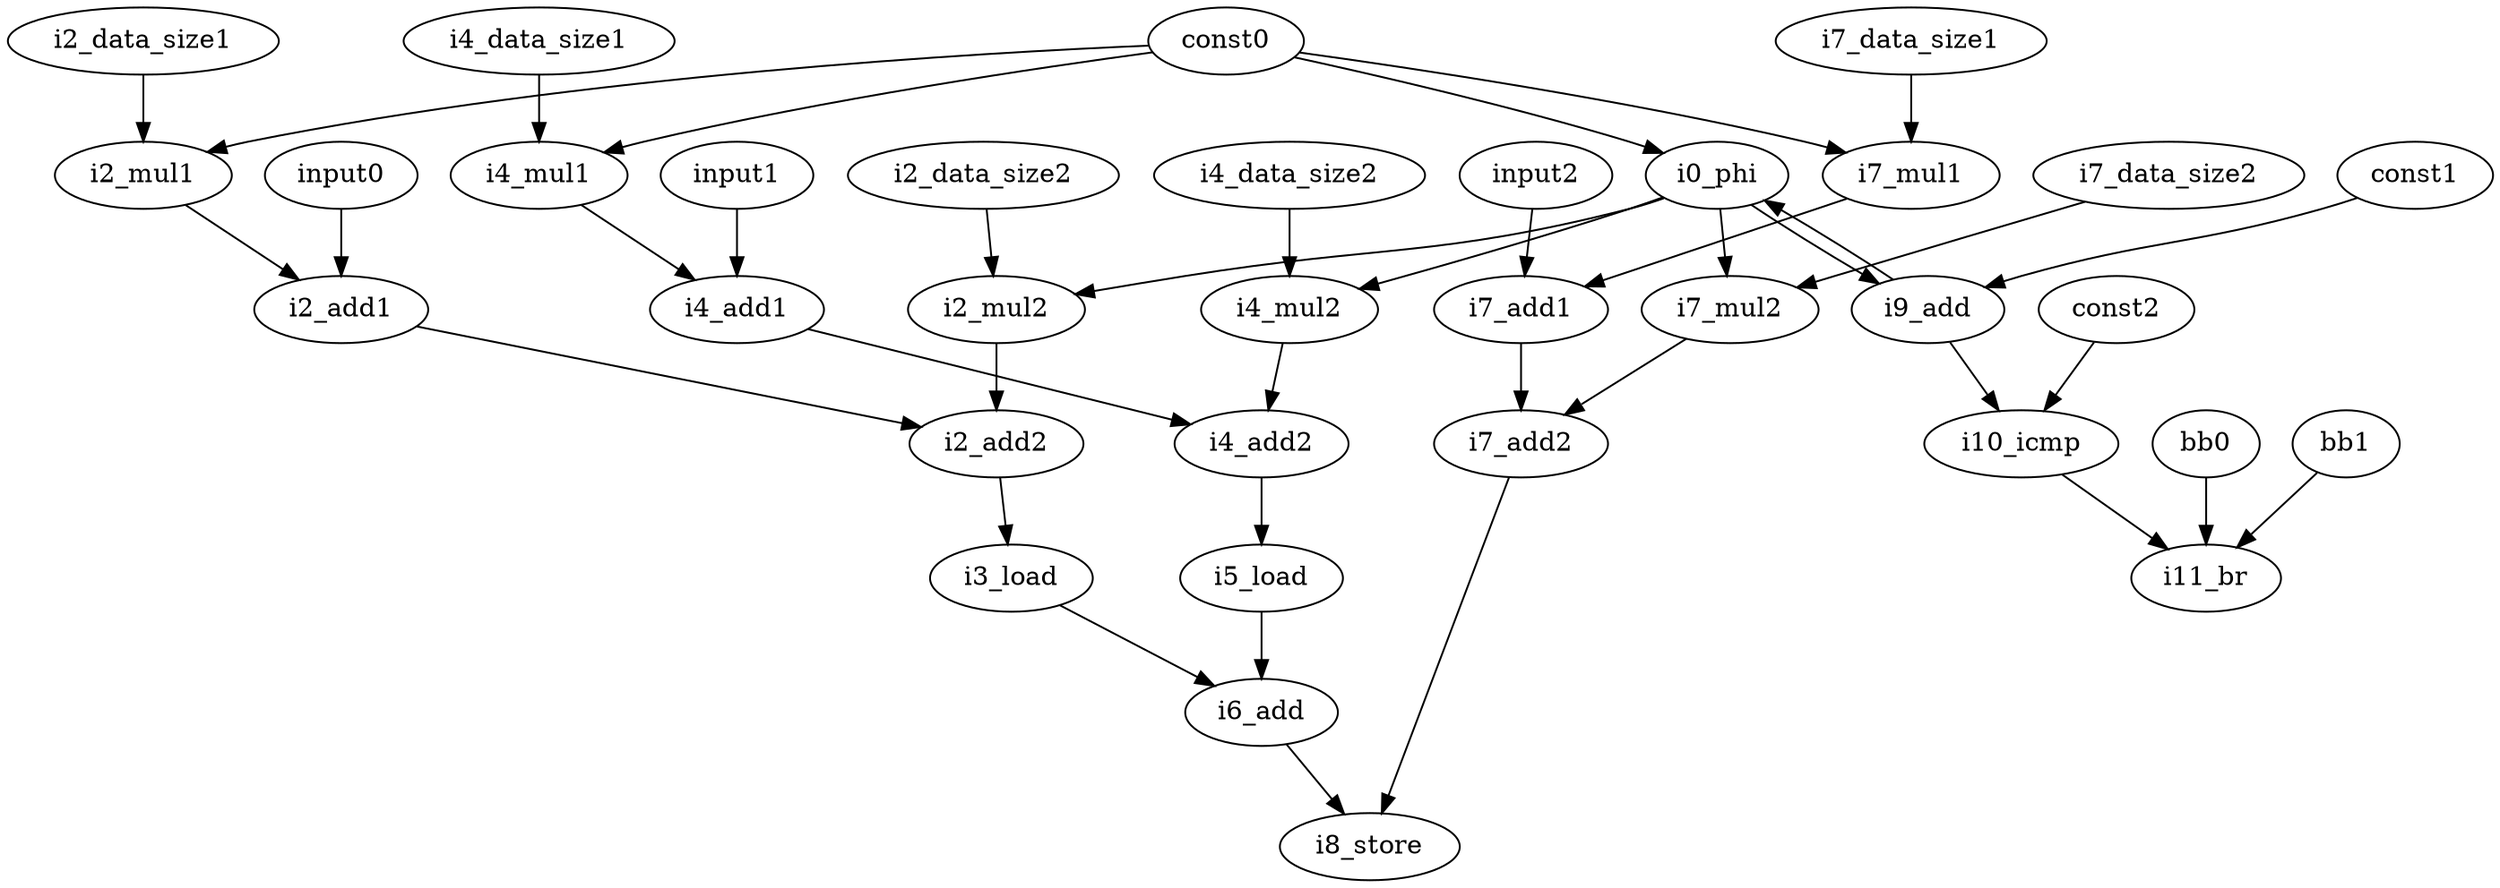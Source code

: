 digraph G {
    const0 [opcode=const, constVal="0"];
    i0_phi [opcode=phi];
    input0 [opcode=input];
    i2_data_size1 [opcode=const, constVal="16"];
    i2_mul1 [opcode=mul];
    i2_add1 [opcode=add];
    i2_data_size2 [opcode=const, constVal="4"];
    i2_mul2 [opcode=mul];
    i2_add2 [opcode=add];
    i3_load [opcode=load];
    input1 [opcode=input];
    i4_data_size1 [opcode=const, constVal="16"];
    i4_mul1 [opcode=mul];
    i4_add1 [opcode=add];
    i4_data_size2 [opcode=const, constVal="4"];
    i4_mul2 [opcode=mul];
    i4_add2 [opcode=add];
    i5_load [opcode=load];
    i6_add [opcode=add];
    input2 [opcode=input];
    i7_data_size1 [opcode=const, constVal="16"];
    i7_mul1 [opcode=mul];
    i7_add1 [opcode=add];
    i7_data_size2 [opcode=const, constVal="4"];
    i7_mul2 [opcode=mul];
    i7_add2 [opcode=add];
    i8_store [opcode=store];
    const1 [opcode=const, constVal="1"];
    i9_add [opcode=add];
    const2 [opcode=const, constVal="4"];
    i10_icmp [opcode=icmp];
    bb0 [opcode=input];
    bb1 [opcode=input];
    i11_br [opcode=br];
    const0 -> i0_phi [operand=LHS];
    const0 -> i2_mul1 [operand=any2input];
    const0 -> i4_mul1 [operand=any2input];
    const0 -> i7_mul1 [operand=any2input];
    i0_phi -> i2_mul2 [operand=any2input];
    i0_phi -> i4_mul2 [operand=any2input];
    i0_phi -> i7_mul2 [operand=any2input];
    i0_phi -> i9_add [operand=any2input];
    input0 -> i2_add1 [operand=any2input];
    i2_data_size1 -> i2_mul1 [operand=any2input];
    i2_mul1 -> i2_add1 [operand=any2input];
    i2_add1 -> i2_add2 [operand=any2input];
    i2_data_size2 -> i2_mul2 [operand=any2input];
    i2_mul2 -> i2_add2 [operand=any2input];
    i2_add2 -> i3_load [operand=addr];
    i3_load -> i6_add [operand=any2input];
    input1 -> i4_add1 [operand=any2input];
    i4_data_size1 -> i4_mul1 [operand=any2input];
    i4_mul1 -> i4_add1 [operand=any2input];
    i4_add1 -> i4_add2 [operand=any2input];
    i4_data_size2 -> i4_mul2 [operand=any2input];
    i4_mul2 -> i4_add2 [operand=any2input];
    i4_add2 -> i5_load [operand=addr];
    i5_load -> i6_add [operand=any2input];
    i6_add -> i8_store [operand=data];
    input2 -> i7_add1 [operand=any2input];
    i7_data_size1 -> i7_mul1 [operand=any2input];
    i7_mul1 -> i7_add1 [operand=any2input];
    i7_add1 -> i7_add2 [operand=any2input];
    i7_data_size2 -> i7_mul2 [operand=any2input];
    i7_mul2 -> i7_add2 [operand=any2input];
    i7_add2 -> i8_store [operand=addr];
    const1 -> i9_add [operand=any2input];
    i9_add -> i0_phi [operand=RHS];
    i9_add -> i10_icmp [operand=LHS];
    const2 -> i10_icmp [operand=RHS];
    i10_icmp -> i11_br [operand=branch_cond];
    bb0 -> i11_br [operand=branch_true];
    bb1 -> i11_br [operand=branch_false];
}
